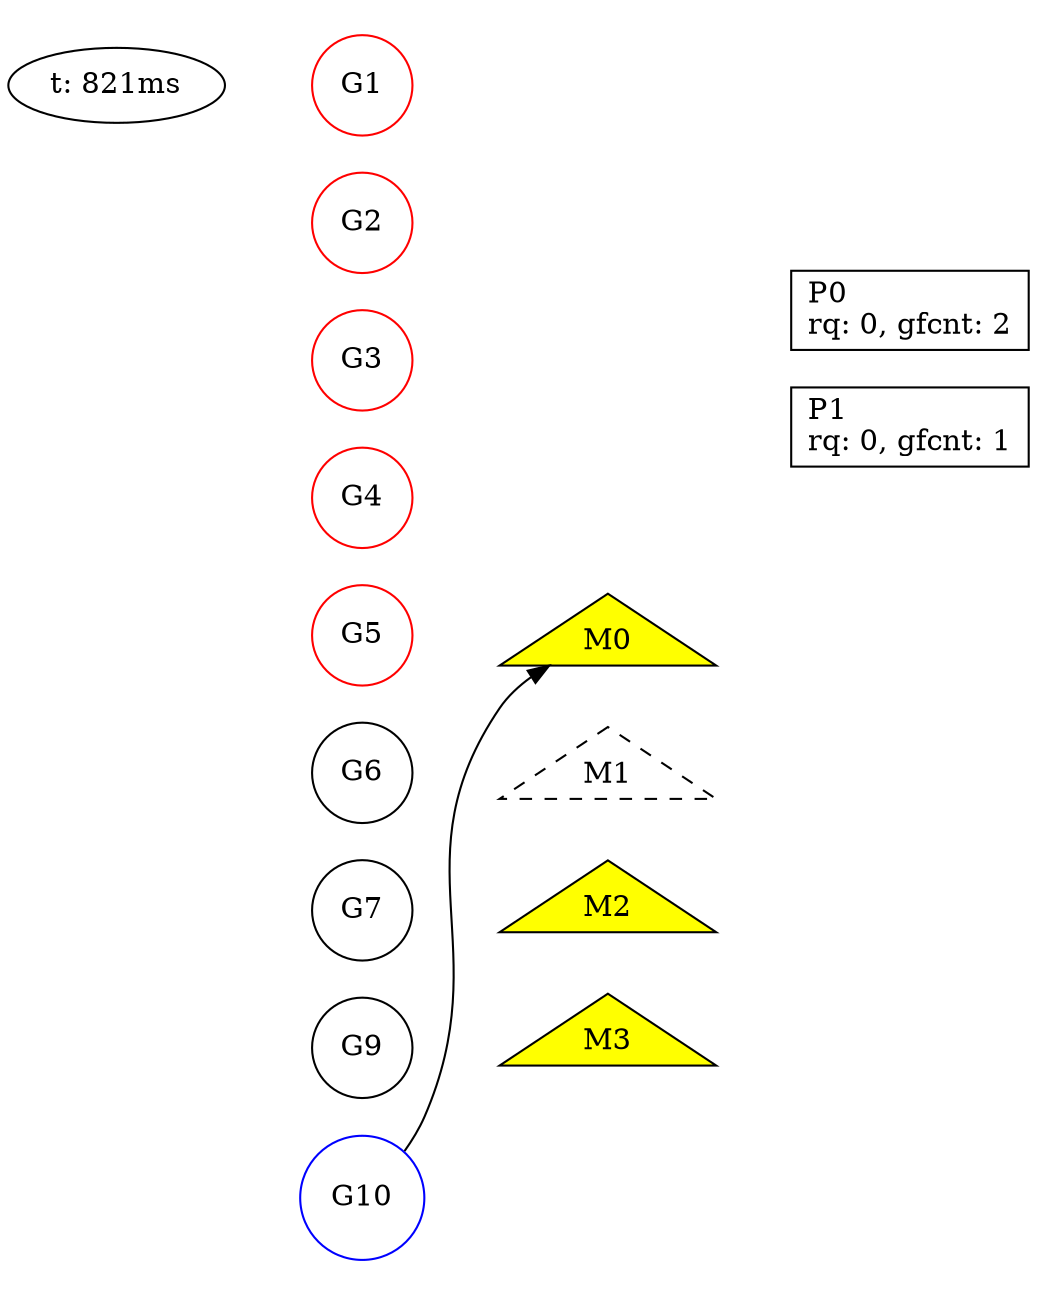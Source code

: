 digraph{
	rankdir=LR;

	S0 [label = "t: 821ms"]

	P0 [label="P0\lrq: 0, gfcnt: 2\l", group=p, shape=box]
	P1 [label="P1\lrq: 0, gfcnt: 1\l", group=p, shape=box]
	G1 [label="G1", group=g, color=red, shape=circle]
	G2 [label="G2", group=g, color=red, shape=circle]
	G3 [label="G3", group=g, color=red, shape=circle]
	G4 [label="G4", group=g, color=red, shape=circle]
	G5 [label="G5", group=g, color=red, shape=circle]
	G6 [label="G6", group=g, color=black, shape=circle]
	G7 [label="G7", group=g, color=black, shape=circle]
	G10 [label="G10", group=g, color=blue, shape=circle]
	G9 [label="G9", group=g, color=black, shape=circle]
	M3 [label="M3", group=m, shape=triangle, fillcolor=yellow , style=filled]
	M2 [label="M2", group=m, shape=triangle, fillcolor=yellow , style=filled]
	M1 [label="M1", group=m, shape=triangle, fillcolor=white, style="dashed,filled"]
	M0 [label="M0", group=m, shape=triangle, fillcolor=yellow , style=filled]
	{rank=same; P0;P1;}
	{rank=same; M3;M2;M1;M0;}
	{rank=same; G1;G2;G3;G4;G5;G6;G7;G10;G9;}
	S0 -> G1 [style=invis]
	S0 -> M0 [style=invis]
	S0 -> P0 [style=invis]
	G1 -> M0 [style=invis]
	M0 -> P0 [style=invis]
	G1 -> G2 [style=invis]
	G2 -> G3 [style=invis]
	G3 -> G4 [style=invis]
	G4 -> G5 [style=invis]
	G5 -> G6 [style=invis]
	G6 -> G7 [style=invis]
	G7 -> G9 [style=invis]
	G9 -> G10 [style=invis]
	P0 -> P1 [style=invis]
	M0 -> M1 [style=invis]
	M1 -> M2 [style=invis]
	M2 -> M3 [style=invis]
	G10 -> M0
	}